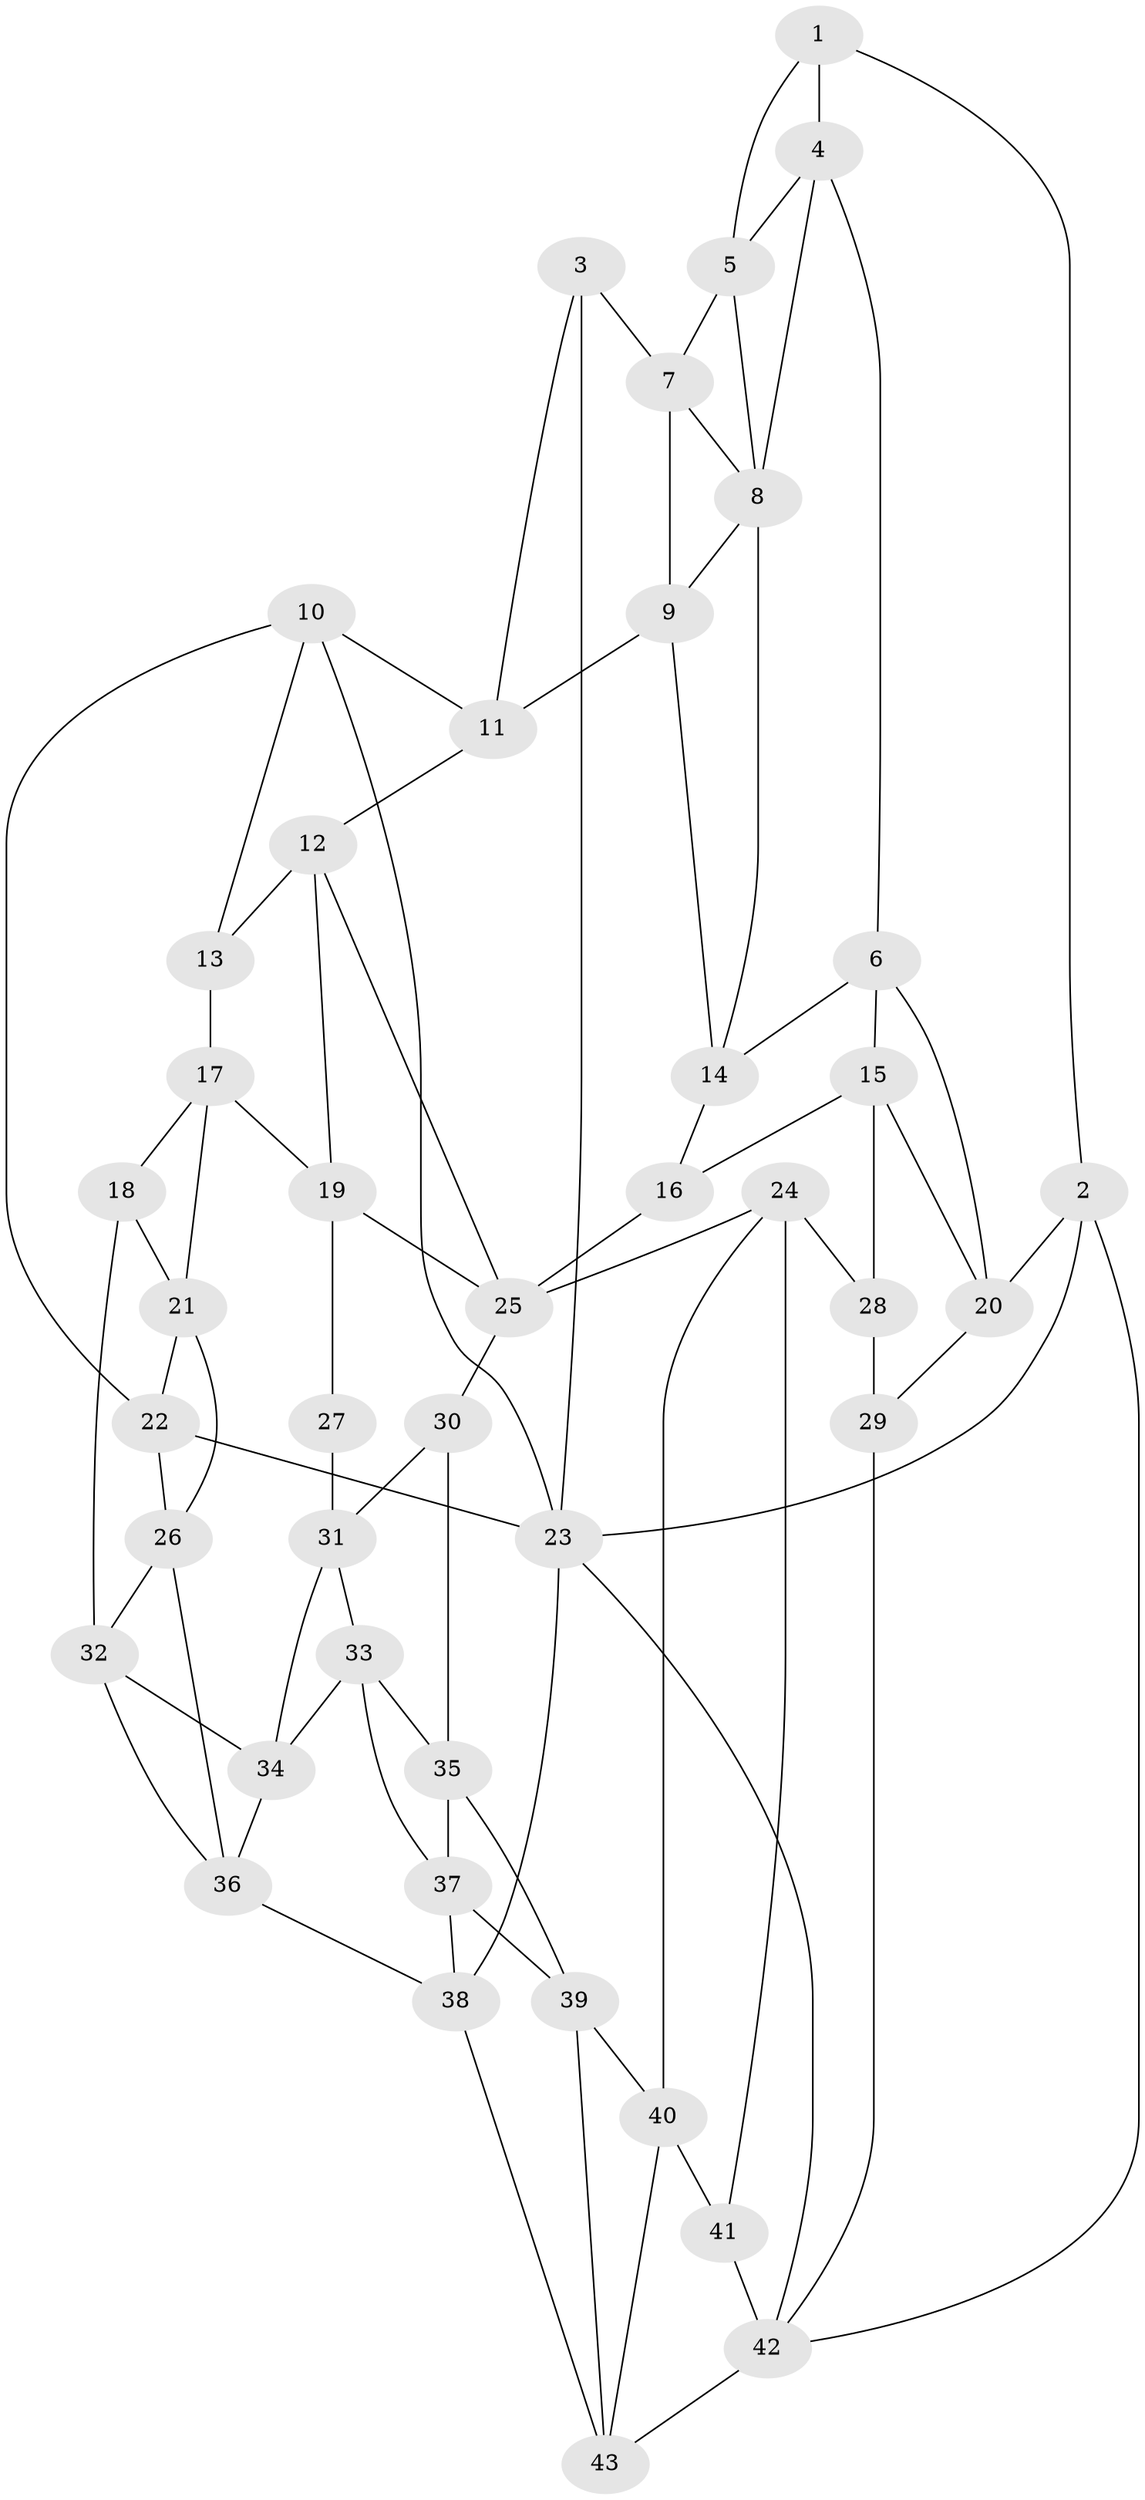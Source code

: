 // original degree distribution, {3: 0.018867924528301886, 5: 0.5283018867924528, 4: 0.2358490566037736, 6: 0.2169811320754717}
// Generated by graph-tools (version 1.1) at 2025/38/03/04/25 23:38:26]
// undirected, 43 vertices, 83 edges
graph export_dot {
  node [color=gray90,style=filled];
  1;
  2;
  3;
  4;
  5;
  6;
  7;
  8;
  9;
  10;
  11;
  12;
  13;
  14;
  15;
  16;
  17;
  18;
  19;
  20;
  21;
  22;
  23;
  24;
  25;
  26;
  27;
  28;
  29;
  30;
  31;
  32;
  33;
  34;
  35;
  36;
  37;
  38;
  39;
  40;
  41;
  42;
  43;
  1 -- 2 [weight=1.0];
  1 -- 4 [weight=1.0];
  1 -- 5 [weight=1.0];
  2 -- 20 [weight=1.0];
  2 -- 23 [weight=1.0];
  2 -- 42 [weight=1.0];
  3 -- 7 [weight=1.0];
  3 -- 11 [weight=1.0];
  3 -- 23 [weight=1.0];
  4 -- 5 [weight=1.0];
  4 -- 6 [weight=1.0];
  4 -- 8 [weight=1.0];
  5 -- 7 [weight=1.0];
  5 -- 8 [weight=1.0];
  6 -- 14 [weight=1.0];
  6 -- 15 [weight=1.0];
  6 -- 20 [weight=1.0];
  7 -- 8 [weight=1.0];
  7 -- 9 [weight=1.0];
  8 -- 9 [weight=1.0];
  8 -- 14 [weight=1.0];
  9 -- 11 [weight=1.0];
  9 -- 14 [weight=1.0];
  10 -- 11 [weight=1.0];
  10 -- 13 [weight=1.0];
  10 -- 22 [weight=1.0];
  10 -- 23 [weight=1.0];
  11 -- 12 [weight=1.0];
  12 -- 13 [weight=1.0];
  12 -- 19 [weight=1.0];
  12 -- 25 [weight=1.0];
  13 -- 17 [weight=1.0];
  14 -- 16 [weight=1.0];
  15 -- 16 [weight=1.0];
  15 -- 20 [weight=1.0];
  15 -- 28 [weight=2.0];
  16 -- 25 [weight=1.0];
  17 -- 18 [weight=1.0];
  17 -- 19 [weight=1.0];
  17 -- 21 [weight=1.0];
  18 -- 21 [weight=1.0];
  18 -- 32 [weight=1.0];
  19 -- 25 [weight=1.0];
  19 -- 27 [weight=2.0];
  20 -- 29 [weight=1.0];
  21 -- 22 [weight=1.0];
  21 -- 26 [weight=1.0];
  22 -- 23 [weight=1.0];
  22 -- 26 [weight=1.0];
  23 -- 38 [weight=1.0];
  23 -- 42 [weight=1.0];
  24 -- 25 [weight=1.0];
  24 -- 28 [weight=1.0];
  24 -- 40 [weight=1.0];
  24 -- 41 [weight=1.0];
  25 -- 30 [weight=1.0];
  26 -- 32 [weight=1.0];
  26 -- 36 [weight=1.0];
  27 -- 31 [weight=2.0];
  28 -- 29 [weight=1.0];
  29 -- 42 [weight=1.0];
  30 -- 31 [weight=1.0];
  30 -- 35 [weight=1.0];
  31 -- 33 [weight=1.0];
  31 -- 34 [weight=1.0];
  32 -- 34 [weight=1.0];
  32 -- 36 [weight=1.0];
  33 -- 34 [weight=1.0];
  33 -- 35 [weight=1.0];
  33 -- 37 [weight=1.0];
  34 -- 36 [weight=1.0];
  35 -- 37 [weight=1.0];
  35 -- 39 [weight=1.0];
  36 -- 38 [weight=1.0];
  37 -- 38 [weight=1.0];
  37 -- 39 [weight=1.0];
  38 -- 43 [weight=1.0];
  39 -- 40 [weight=1.0];
  39 -- 43 [weight=1.0];
  40 -- 41 [weight=1.0];
  40 -- 43 [weight=1.0];
  41 -- 42 [weight=2.0];
  42 -- 43 [weight=1.0];
}
